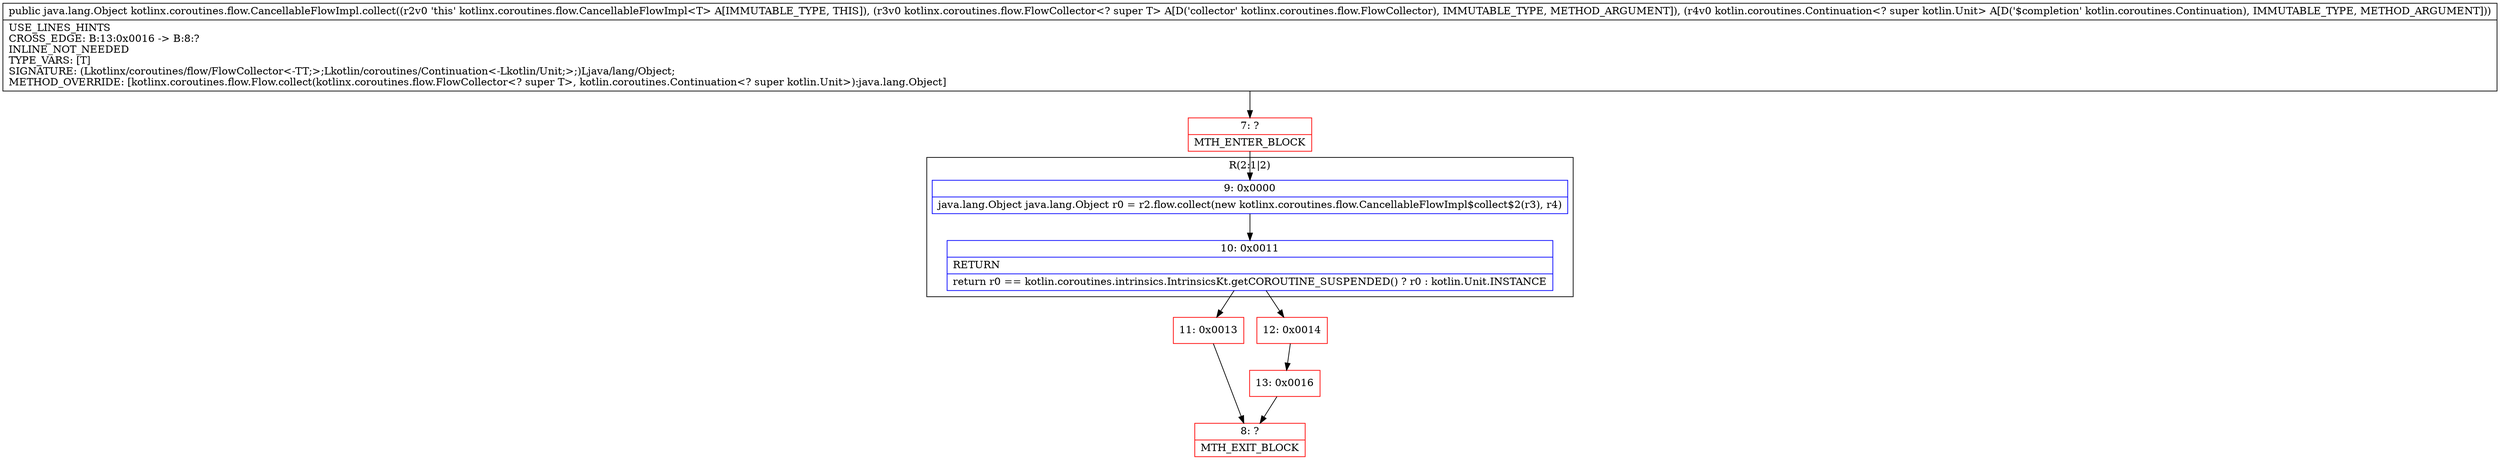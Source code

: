 digraph "CFG forkotlinx.coroutines.flow.CancellableFlowImpl.collect(Lkotlinx\/coroutines\/flow\/FlowCollector;Lkotlin\/coroutines\/Continuation;)Ljava\/lang\/Object;" {
subgraph cluster_Region_1156078386 {
label = "R(2:1|2)";
node [shape=record,color=blue];
Node_9 [shape=record,label="{9\:\ 0x0000|java.lang.Object java.lang.Object r0 = r2.flow.collect(new kotlinx.coroutines.flow.CancellableFlowImpl$collect$2(r3), r4)\l}"];
Node_10 [shape=record,label="{10\:\ 0x0011|RETURN\l|return r0 == kotlin.coroutines.intrinsics.IntrinsicsKt.getCOROUTINE_SUSPENDED() ? r0 : kotlin.Unit.INSTANCE\l}"];
}
Node_7 [shape=record,color=red,label="{7\:\ ?|MTH_ENTER_BLOCK\l}"];
Node_11 [shape=record,color=red,label="{11\:\ 0x0013}"];
Node_8 [shape=record,color=red,label="{8\:\ ?|MTH_EXIT_BLOCK\l}"];
Node_12 [shape=record,color=red,label="{12\:\ 0x0014}"];
Node_13 [shape=record,color=red,label="{13\:\ 0x0016}"];
MethodNode[shape=record,label="{public java.lang.Object kotlinx.coroutines.flow.CancellableFlowImpl.collect((r2v0 'this' kotlinx.coroutines.flow.CancellableFlowImpl\<T\> A[IMMUTABLE_TYPE, THIS]), (r3v0 kotlinx.coroutines.flow.FlowCollector\<? super T\> A[D('collector' kotlinx.coroutines.flow.FlowCollector), IMMUTABLE_TYPE, METHOD_ARGUMENT]), (r4v0 kotlin.coroutines.Continuation\<? super kotlin.Unit\> A[D('$completion' kotlin.coroutines.Continuation), IMMUTABLE_TYPE, METHOD_ARGUMENT]))  | USE_LINES_HINTS\lCROSS_EDGE: B:13:0x0016 \-\> B:8:?\lINLINE_NOT_NEEDED\lTYPE_VARS: [T]\lSIGNATURE: (Lkotlinx\/coroutines\/flow\/FlowCollector\<\-TT;\>;Lkotlin\/coroutines\/Continuation\<\-Lkotlin\/Unit;\>;)Ljava\/lang\/Object;\lMETHOD_OVERRIDE: [kotlinx.coroutines.flow.Flow.collect(kotlinx.coroutines.flow.FlowCollector\<? super T\>, kotlin.coroutines.Continuation\<? super kotlin.Unit\>):java.lang.Object]\l}"];
MethodNode -> Node_7;Node_9 -> Node_10;
Node_10 -> Node_11;
Node_10 -> Node_12;
Node_7 -> Node_9;
Node_11 -> Node_8;
Node_12 -> Node_13;
Node_13 -> Node_8;
}

